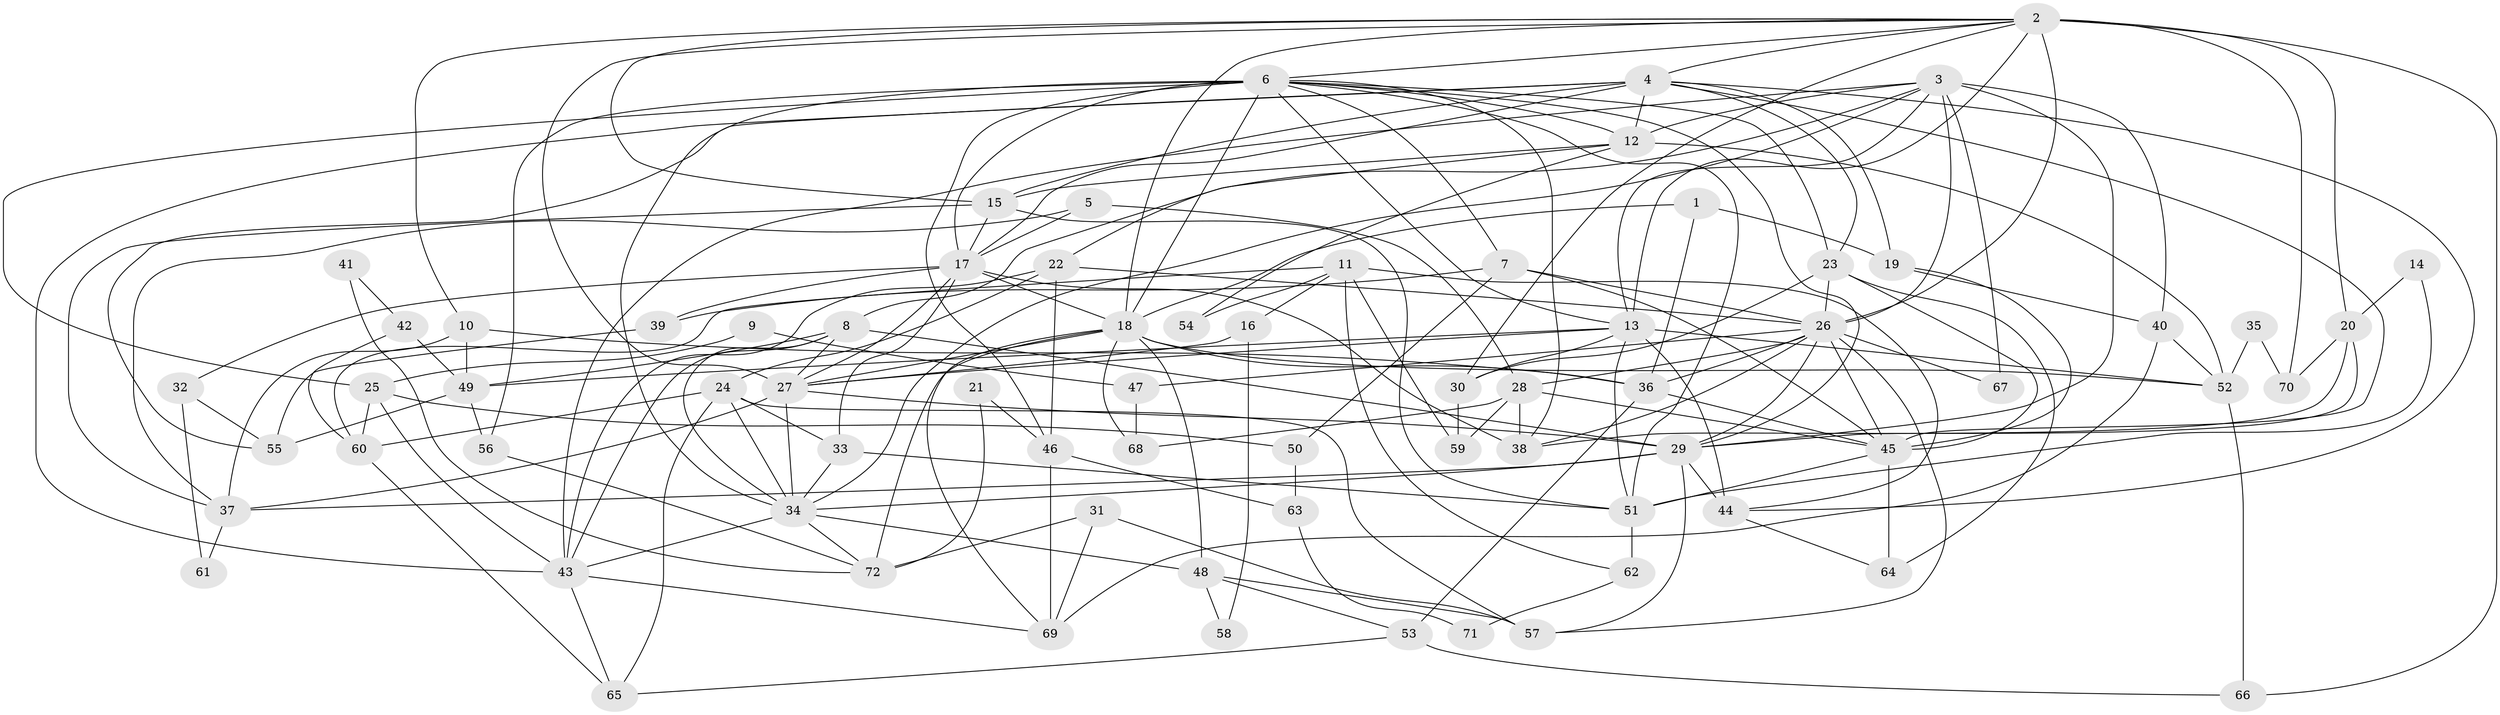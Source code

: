 // original degree distribution, {3: 0.3076923076923077, 5: 0.22377622377622378, 4: 0.23776223776223776, 2: 0.0979020979020979, 6: 0.11888111888111888, 7: 0.013986013986013986}
// Generated by graph-tools (version 1.1) at 2025/36/03/09/25 02:36:09]
// undirected, 72 vertices, 186 edges
graph export_dot {
graph [start="1"]
  node [color=gray90,style=filled];
  1;
  2;
  3;
  4;
  5;
  6;
  7;
  8;
  9;
  10;
  11;
  12;
  13;
  14;
  15;
  16;
  17;
  18;
  19;
  20;
  21;
  22;
  23;
  24;
  25;
  26;
  27;
  28;
  29;
  30;
  31;
  32;
  33;
  34;
  35;
  36;
  37;
  38;
  39;
  40;
  41;
  42;
  43;
  44;
  45;
  46;
  47;
  48;
  49;
  50;
  51;
  52;
  53;
  54;
  55;
  56;
  57;
  58;
  59;
  60;
  61;
  62;
  63;
  64;
  65;
  66;
  67;
  68;
  69;
  70;
  71;
  72;
  1 -- 18 [weight=1.0];
  1 -- 19 [weight=1.0];
  1 -- 36 [weight=1.0];
  2 -- 4 [weight=1.0];
  2 -- 6 [weight=1.0];
  2 -- 10 [weight=1.0];
  2 -- 13 [weight=3.0];
  2 -- 15 [weight=1.0];
  2 -- 18 [weight=1.0];
  2 -- 20 [weight=2.0];
  2 -- 26 [weight=1.0];
  2 -- 27 [weight=1.0];
  2 -- 30 [weight=1.0];
  2 -- 66 [weight=1.0];
  2 -- 70 [weight=1.0];
  3 -- 8 [weight=1.0];
  3 -- 12 [weight=1.0];
  3 -- 13 [weight=2.0];
  3 -- 26 [weight=2.0];
  3 -- 29 [weight=3.0];
  3 -- 34 [weight=1.0];
  3 -- 40 [weight=1.0];
  3 -- 43 [weight=1.0];
  3 -- 67 [weight=1.0];
  4 -- 12 [weight=1.0];
  4 -- 15 [weight=2.0];
  4 -- 17 [weight=1.0];
  4 -- 19 [weight=2.0];
  4 -- 23 [weight=1.0];
  4 -- 43 [weight=1.0];
  4 -- 44 [weight=1.0];
  4 -- 45 [weight=1.0];
  4 -- 55 [weight=1.0];
  5 -- 17 [weight=1.0];
  5 -- 28 [weight=1.0];
  5 -- 37 [weight=1.0];
  6 -- 7 [weight=1.0];
  6 -- 12 [weight=1.0];
  6 -- 13 [weight=1.0];
  6 -- 17 [weight=2.0];
  6 -- 18 [weight=2.0];
  6 -- 23 [weight=1.0];
  6 -- 25 [weight=1.0];
  6 -- 29 [weight=1.0];
  6 -- 34 [weight=2.0];
  6 -- 38 [weight=1.0];
  6 -- 46 [weight=1.0];
  6 -- 51 [weight=1.0];
  6 -- 56 [weight=2.0];
  7 -- 26 [weight=1.0];
  7 -- 39 [weight=1.0];
  7 -- 45 [weight=1.0];
  7 -- 50 [weight=1.0];
  8 -- 27 [weight=1.0];
  8 -- 29 [weight=2.0];
  8 -- 34 [weight=1.0];
  8 -- 43 [weight=1.0];
  8 -- 49 [weight=1.0];
  9 -- 25 [weight=1.0];
  9 -- 47 [weight=1.0];
  10 -- 36 [weight=1.0];
  10 -- 37 [weight=1.0];
  10 -- 49 [weight=1.0];
  11 -- 16 [weight=1.0];
  11 -- 44 [weight=1.0];
  11 -- 54 [weight=1.0];
  11 -- 59 [weight=1.0];
  11 -- 60 [weight=1.0];
  11 -- 62 [weight=1.0];
  12 -- 15 [weight=1.0];
  12 -- 22 [weight=1.0];
  12 -- 52 [weight=3.0];
  12 -- 54 [weight=1.0];
  13 -- 27 [weight=1.0];
  13 -- 30 [weight=1.0];
  13 -- 44 [weight=3.0];
  13 -- 49 [weight=1.0];
  13 -- 51 [weight=1.0];
  13 -- 52 [weight=1.0];
  14 -- 20 [weight=1.0];
  14 -- 51 [weight=1.0];
  15 -- 17 [weight=1.0];
  15 -- 37 [weight=1.0];
  15 -- 51 [weight=1.0];
  16 -- 27 [weight=1.0];
  16 -- 58 [weight=1.0];
  17 -- 18 [weight=2.0];
  17 -- 27 [weight=1.0];
  17 -- 32 [weight=1.0];
  17 -- 33 [weight=1.0];
  17 -- 38 [weight=1.0];
  17 -- 39 [weight=1.0];
  18 -- 27 [weight=1.0];
  18 -- 36 [weight=1.0];
  18 -- 48 [weight=1.0];
  18 -- 52 [weight=1.0];
  18 -- 68 [weight=1.0];
  18 -- 69 [weight=1.0];
  18 -- 72 [weight=1.0];
  19 -- 40 [weight=1.0];
  19 -- 45 [weight=1.0];
  20 -- 29 [weight=1.0];
  20 -- 38 [weight=1.0];
  20 -- 70 [weight=1.0];
  21 -- 46 [weight=1.0];
  21 -- 72 [weight=1.0];
  22 -- 24 [weight=1.0];
  22 -- 26 [weight=1.0];
  22 -- 43 [weight=1.0];
  22 -- 46 [weight=1.0];
  23 -- 26 [weight=1.0];
  23 -- 30 [weight=1.0];
  23 -- 45 [weight=1.0];
  23 -- 64 [weight=1.0];
  24 -- 33 [weight=1.0];
  24 -- 34 [weight=1.0];
  24 -- 57 [weight=1.0];
  24 -- 60 [weight=1.0];
  24 -- 65 [weight=1.0];
  25 -- 43 [weight=2.0];
  25 -- 50 [weight=1.0];
  25 -- 60 [weight=1.0];
  26 -- 28 [weight=1.0];
  26 -- 29 [weight=1.0];
  26 -- 36 [weight=1.0];
  26 -- 38 [weight=1.0];
  26 -- 45 [weight=2.0];
  26 -- 47 [weight=1.0];
  26 -- 57 [weight=1.0];
  26 -- 67 [weight=1.0];
  27 -- 29 [weight=1.0];
  27 -- 34 [weight=1.0];
  27 -- 37 [weight=1.0];
  28 -- 38 [weight=2.0];
  28 -- 45 [weight=1.0];
  28 -- 59 [weight=1.0];
  28 -- 68 [weight=2.0];
  29 -- 34 [weight=1.0];
  29 -- 37 [weight=1.0];
  29 -- 44 [weight=1.0];
  29 -- 57 [weight=1.0];
  30 -- 59 [weight=1.0];
  31 -- 57 [weight=1.0];
  31 -- 69 [weight=1.0];
  31 -- 72 [weight=1.0];
  32 -- 55 [weight=1.0];
  32 -- 61 [weight=1.0];
  33 -- 34 [weight=1.0];
  33 -- 51 [weight=1.0];
  34 -- 43 [weight=1.0];
  34 -- 48 [weight=1.0];
  34 -- 72 [weight=1.0];
  35 -- 52 [weight=1.0];
  35 -- 70 [weight=1.0];
  36 -- 45 [weight=1.0];
  36 -- 53 [weight=2.0];
  37 -- 61 [weight=1.0];
  39 -- 55 [weight=1.0];
  40 -- 52 [weight=1.0];
  40 -- 69 [weight=1.0];
  41 -- 42 [weight=1.0];
  41 -- 72 [weight=1.0];
  42 -- 49 [weight=1.0];
  42 -- 60 [weight=1.0];
  43 -- 65 [weight=1.0];
  43 -- 69 [weight=1.0];
  44 -- 64 [weight=1.0];
  45 -- 51 [weight=1.0];
  45 -- 64 [weight=1.0];
  46 -- 63 [weight=1.0];
  46 -- 69 [weight=1.0];
  47 -- 68 [weight=1.0];
  48 -- 53 [weight=1.0];
  48 -- 57 [weight=1.0];
  48 -- 58 [weight=1.0];
  49 -- 55 [weight=1.0];
  49 -- 56 [weight=1.0];
  50 -- 63 [weight=1.0];
  51 -- 62 [weight=1.0];
  52 -- 66 [weight=1.0];
  53 -- 65 [weight=1.0];
  53 -- 66 [weight=1.0];
  56 -- 72 [weight=1.0];
  60 -- 65 [weight=1.0];
  62 -- 71 [weight=1.0];
  63 -- 71 [weight=1.0];
}
